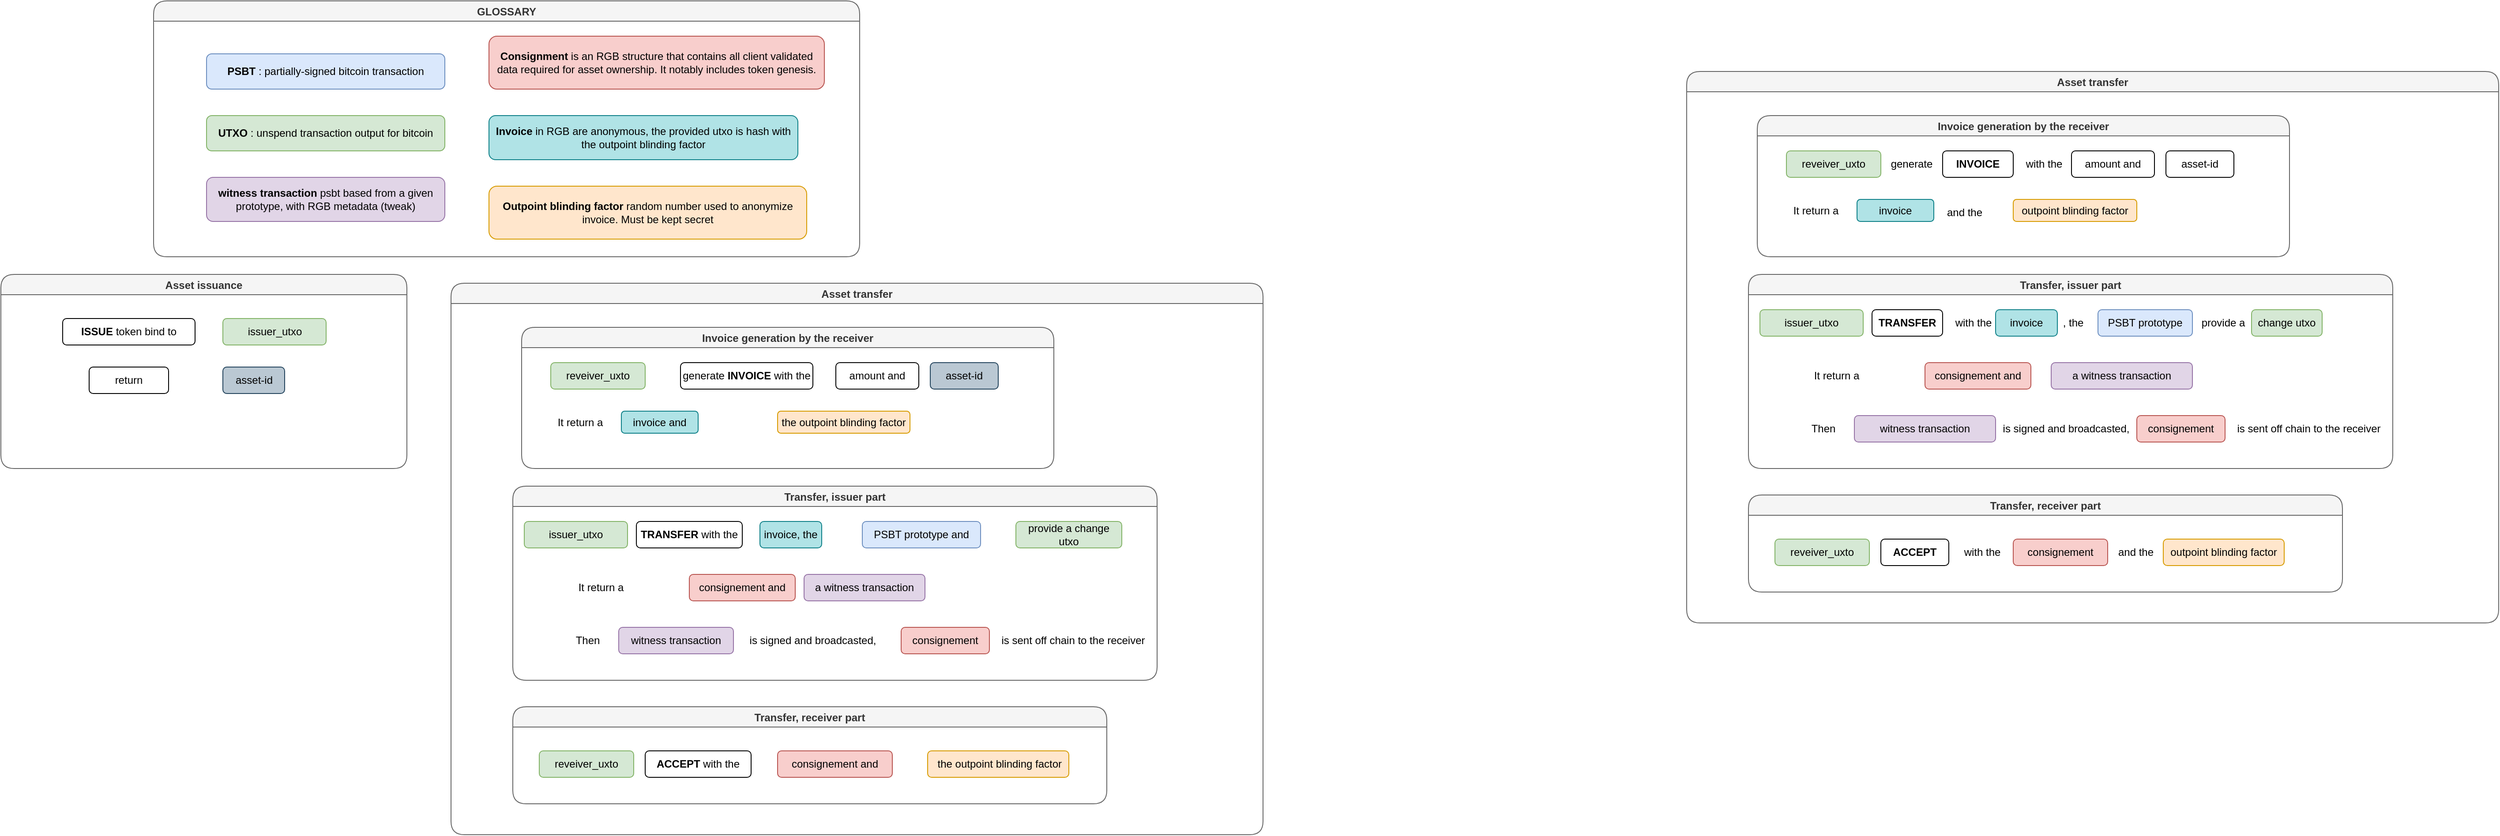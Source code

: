 <mxfile version="14.2.6" type="github">
  <diagram id="C5RBs43oDa-KdzZeNtuy" name="Page-1">
    <mxGraphModel dx="2549" dy="969" grid="1" gridSize="10" guides="1" tooltips="1" connect="1" arrows="1" fold="1" page="1" pageScale="1" pageWidth="827" pageHeight="1169" math="0" shadow="0">
      <root>
        <mxCell id="WIyWlLk6GJQsqaUBKTNV-0" />
        <mxCell id="WIyWlLk6GJQsqaUBKTNV-1" parent="WIyWlLk6GJQsqaUBKTNV-0" />
        <mxCell id="RLxXxSy8YaSGGL9H2QTQ-13" value="GLOSSARY" style="swimlane;swimlaneFillColor=#ffffff;strokeColor=#666666;rounded=1;arcSize=22;shadow=0;glass=0;sketch=0;fillColor=#f5f5f5;fontColor=#333333;" parent="WIyWlLk6GJQsqaUBKTNV-1" vertex="1">
          <mxGeometry x="-387" y="140" width="800" height="290" as="geometry">
            <mxRectangle x="-310" y="240" width="90" height="23" as="alternateBounds" />
          </mxGeometry>
        </mxCell>
        <mxCell id="RLxXxSy8YaSGGL9H2QTQ-11" value="&lt;b&gt;PSBT&lt;/b&gt; : partially-signed bitcoin transaction" style="rounded=1;whiteSpace=wrap;html=1;fontSize=12;glass=0;strokeWidth=1;shadow=0;fillColor=#dae8fc;strokeColor=#6c8ebf;" parent="RLxXxSy8YaSGGL9H2QTQ-13" vertex="1">
          <mxGeometry x="60" y="60" width="270" height="40" as="geometry" />
        </mxCell>
        <mxCell id="RLxXxSy8YaSGGL9H2QTQ-9" value="&lt;b&gt;Consignment&lt;/b&gt; is an RGB structure that contains all client validated data required for asset ownership. It notably includes token genesis." style="rounded=1;whiteSpace=wrap;html=1;fillColor=#f8cecc;strokeColor=#b85450;" parent="RLxXxSy8YaSGGL9H2QTQ-13" vertex="1">
          <mxGeometry x="380" y="40" width="380" height="60" as="geometry" />
        </mxCell>
        <mxCell id="RLxXxSy8YaSGGL9H2QTQ-8" value="&lt;b&gt;Outpoint blinding factor&lt;/b&gt; random number used to anonymize invoice. Must be kept secret" style="rounded=1;whiteSpace=wrap;html=1;fillColor=#ffe6cc;strokeColor=#d79b00;" parent="RLxXxSy8YaSGGL9H2QTQ-13" vertex="1">
          <mxGeometry x="380" y="210" width="360" height="60" as="geometry" />
        </mxCell>
        <mxCell id="RLxXxSy8YaSGGL9H2QTQ-12" value="&lt;b&gt;witness transaction&lt;/b&gt; psbt based from a given prototype, with RGB metadata (tweak)" style="rounded=1;whiteSpace=wrap;html=1;fontSize=12;glass=0;strokeWidth=1;shadow=0;fillColor=#e1d5e7;strokeColor=#9673a6;" parent="RLxXxSy8YaSGGL9H2QTQ-13" vertex="1">
          <mxGeometry x="60" y="200" width="270" height="50" as="geometry" />
        </mxCell>
        <mxCell id="RLxXxSy8YaSGGL9H2QTQ-10" value="&lt;b&gt;UTXO &lt;/b&gt;: unspend transaction output for bitcoin" style="rounded=1;whiteSpace=wrap;html=1;fontSize=12;glass=0;strokeWidth=1;shadow=0;fillColor=#d5e8d4;strokeColor=#82b366;" parent="RLxXxSy8YaSGGL9H2QTQ-13" vertex="1">
          <mxGeometry x="60" y="130" width="270" height="40" as="geometry" />
        </mxCell>
        <mxCell id="RLxXxSy8YaSGGL9H2QTQ-88" value="&lt;b&gt;Invoice&lt;/b&gt; in RGB are anonymous, the provided utxo is hash with the outpoint blinding factor" style="rounded=1;whiteSpace=wrap;html=1;shadow=0;glass=0;sketch=0;strokeColor=#0e8088;fillColor=#b0e3e6;" parent="RLxXxSy8YaSGGL9H2QTQ-13" vertex="1">
          <mxGeometry x="380" y="130" width="350" height="50" as="geometry" />
        </mxCell>
        <mxCell id="RLxXxSy8YaSGGL9H2QTQ-23" value="Asset transfer" style="swimlane;swimlaneFillColor=#ffffff;strokeColor=#666666;rounded=1;arcSize=22;shadow=0;glass=0;sketch=0;fillColor=#f5f5f5;fontColor=#333333;" parent="WIyWlLk6GJQsqaUBKTNV-1" vertex="1">
          <mxGeometry x="1350" y="220" width="920" height="625" as="geometry">
            <mxRectangle x="-70" y="440" width="90" height="23" as="alternateBounds" />
          </mxGeometry>
        </mxCell>
        <mxCell id="RLxXxSy8YaSGGL9H2QTQ-17" value="Invoice generation by the receiver" style="swimlane;swimlaneFillColor=#ffffff;strokeColor=#666666;rounded=1;arcSize=22;shadow=0;glass=0;sketch=0;fillColor=#f5f5f5;fontColor=#333333;" parent="RLxXxSy8YaSGGL9H2QTQ-23" vertex="1">
          <mxGeometry x="80" y="50" width="603" height="160" as="geometry">
            <mxRectangle x="97" y="50" width="90" height="23" as="alternateBounds" />
          </mxGeometry>
        </mxCell>
        <mxCell id="RLxXxSy8YaSGGL9H2QTQ-34" value="reveiver_uxto" style="rounded=1;whiteSpace=wrap;html=1;shadow=0;glass=0;sketch=0;strokeColor=#82b366;fillColor=#d5e8d4;" parent="RLxXxSy8YaSGGL9H2QTQ-17" vertex="1">
          <mxGeometry x="33" y="40" width="107" height="30" as="geometry" />
        </mxCell>
        <mxCell id="RLxXxSy8YaSGGL9H2QTQ-37" value="&lt;b&gt;INVOICE&lt;/b&gt;" style="rounded=1;whiteSpace=wrap;html=1;shadow=0;glass=0;sketch=0;strokeColor=#000000;fillColor=#ffffff;gradientColor=none;" parent="RLxXxSy8YaSGGL9H2QTQ-17" vertex="1">
          <mxGeometry x="210" y="40" width="80" height="30" as="geometry" />
        </mxCell>
        <mxCell id="RLxXxSy8YaSGGL9H2QTQ-32" value="amount and" style="rounded=1;whiteSpace=wrap;html=1;shadow=0;glass=0;sketch=0;strokeColor=#000000;fillColor=#ffffff;gradientColor=none;" parent="RLxXxSy8YaSGGL9H2QTQ-17" vertex="1">
          <mxGeometry x="356" y="40" width="94" height="30" as="geometry" />
        </mxCell>
        <mxCell id="RLxXxSy8YaSGGL9H2QTQ-56" value="asset-id" style="rounded=1;whiteSpace=wrap;html=1;shadow=0;glass=0;sketch=0;strokeColor=#000000;fillColor=#ffffff;gradientColor=none;" parent="RLxXxSy8YaSGGL9H2QTQ-17" vertex="1">
          <mxGeometry x="463" y="40" width="77" height="30" as="geometry" />
        </mxCell>
        <mxCell id="RLxXxSy8YaSGGL9H2QTQ-63" value="outpoint blinding factor" style="rounded=1;whiteSpace=wrap;html=1;shadow=0;glass=0;sketch=0;strokeColor=#d79b00;fillColor=#ffe6cc;" parent="RLxXxSy8YaSGGL9H2QTQ-17" vertex="1">
          <mxGeometry x="290" y="95" width="140" height="25" as="geometry" />
        </mxCell>
        <mxCell id="RLxXxSy8YaSGGL9H2QTQ-62" value="invoice" style="rounded=1;whiteSpace=wrap;html=1;shadow=0;glass=0;sketch=0;strokeColor=#0e8088;fillColor=#b0e3e6;" parent="RLxXxSy8YaSGGL9H2QTQ-17" vertex="1">
          <mxGeometry x="113" y="95" width="87" height="25" as="geometry" />
        </mxCell>
        <mxCell id="RLxXxSy8YaSGGL9H2QTQ-93" value="and the" style="text;html=1;strokeColor=none;fillColor=none;align=center;verticalAlign=middle;whiteSpace=wrap;rounded=0;shadow=0;glass=0;sketch=0;" parent="RLxXxSy8YaSGGL9H2QTQ-17" vertex="1">
          <mxGeometry x="210" y="95" width="50" height="30" as="geometry" />
        </mxCell>
        <mxCell id="RLxXxSy8YaSGGL9H2QTQ-96" value="It return a" style="text;html=1;strokeColor=none;fillColor=none;align=center;verticalAlign=middle;whiteSpace=wrap;rounded=0;shadow=0;glass=0;sketch=0;" parent="RLxXxSy8YaSGGL9H2QTQ-17" vertex="1">
          <mxGeometry x="33" y="95" width="67" height="25" as="geometry" />
        </mxCell>
        <mxCell id="Ucn94uRjDurv5XIL6omM-34" value="generate " style="text;html=1;strokeColor=none;fillColor=none;align=center;verticalAlign=middle;whiteSpace=wrap;rounded=0;shadow=0;glass=0;sketch=0;" vertex="1" parent="RLxXxSy8YaSGGL9H2QTQ-17">
          <mxGeometry x="150" y="40" width="50" height="30" as="geometry" />
        </mxCell>
        <mxCell id="Ucn94uRjDurv5XIL6omM-35" value="&lt;b&gt; &lt;/b&gt;with the" style="text;html=1;strokeColor=none;fillColor=none;align=center;verticalAlign=middle;whiteSpace=wrap;rounded=0;shadow=0;glass=0;sketch=0;" vertex="1" parent="RLxXxSy8YaSGGL9H2QTQ-17">
          <mxGeometry x="300" y="40" width="50" height="30" as="geometry" />
        </mxCell>
        <mxCell id="RLxXxSy8YaSGGL9H2QTQ-28" value="Transfer, receiver part" style="swimlane;swimlaneFillColor=#ffffff;strokeColor=#666666;rounded=1;arcSize=22;shadow=0;glass=0;sketch=0;fillColor=#f5f5f5;fontColor=#333333;" parent="RLxXxSy8YaSGGL9H2QTQ-23" vertex="1">
          <mxGeometry x="70" y="480" width="673" height="110" as="geometry">
            <mxRectangle x="-310" y="240" width="90" height="23" as="alternateBounds" />
          </mxGeometry>
        </mxCell>
        <mxCell id="RLxXxSy8YaSGGL9H2QTQ-57" value="reveiver_uxto" style="rounded=1;whiteSpace=wrap;html=1;shadow=0;glass=0;sketch=0;strokeColor=#82b366;fillColor=#d5e8d4;" parent="RLxXxSy8YaSGGL9H2QTQ-28" vertex="1">
          <mxGeometry x="30" y="50" width="107" height="30" as="geometry" />
        </mxCell>
        <mxCell id="RLxXxSy8YaSGGL9H2QTQ-68" value="outpoint blinding factor" style="rounded=1;whiteSpace=wrap;html=1;shadow=0;glass=0;sketch=0;strokeColor=#d79b00;fillColor=#ffe6cc;" parent="RLxXxSy8YaSGGL9H2QTQ-28" vertex="1">
          <mxGeometry x="470" y="50" width="137" height="30" as="geometry" />
        </mxCell>
        <mxCell id="RLxXxSy8YaSGGL9H2QTQ-67" value="consignement" style="rounded=1;whiteSpace=wrap;html=1;shadow=0;glass=0;sketch=0;strokeColor=#b85450;fillColor=#f8cecc;" parent="RLxXxSy8YaSGGL9H2QTQ-28" vertex="1">
          <mxGeometry x="300" y="50" width="107" height="30" as="geometry" />
        </mxCell>
        <mxCell id="RLxXxSy8YaSGGL9H2QTQ-66" value="&lt;b&gt;ACCEPT&lt;br&gt;&lt;/b&gt;" style="rounded=1;whiteSpace=wrap;html=1;shadow=0;glass=0;sketch=0;strokeColor=#000000;fillColor=#ffffff;gradientColor=none;" parent="RLxXxSy8YaSGGL9H2QTQ-28" vertex="1">
          <mxGeometry x="150" y="50" width="77" height="30" as="geometry" />
        </mxCell>
        <mxCell id="RLxXxSy8YaSGGL9H2QTQ-98" value="with the" style="text;html=1;strokeColor=none;fillColor=none;align=center;verticalAlign=middle;whiteSpace=wrap;rounded=0;shadow=0;glass=0;sketch=0;" parent="RLxXxSy8YaSGGL9H2QTQ-28" vertex="1">
          <mxGeometry x="240" y="50" width="50" height="30" as="geometry" />
        </mxCell>
        <mxCell id="RLxXxSy8YaSGGL9H2QTQ-99" value="and the" style="text;html=1;strokeColor=none;fillColor=none;align=center;verticalAlign=middle;whiteSpace=wrap;rounded=0;shadow=0;glass=0;sketch=0;" parent="RLxXxSy8YaSGGL9H2QTQ-28" vertex="1">
          <mxGeometry x="413.5" y="50" width="50" height="30" as="geometry" />
        </mxCell>
        <mxCell id="RLxXxSy8YaSGGL9H2QTQ-27" value="Transfer, issuer part" style="swimlane;swimlaneFillColor=#ffffff;strokeColor=#666666;rounded=1;arcSize=22;shadow=0;glass=0;sketch=0;fillColor=#f5f5f5;fontColor=#333333;" parent="RLxXxSy8YaSGGL9H2QTQ-23" vertex="1">
          <mxGeometry x="70" y="230" width="730" height="220" as="geometry">
            <mxRectangle x="-310" y="240" width="90" height="23" as="alternateBounds" />
          </mxGeometry>
        </mxCell>
        <mxCell id="RLxXxSy8YaSGGL9H2QTQ-36" value="issuer_utxo" style="rounded=1;whiteSpace=wrap;html=1;shadow=0;glass=0;sketch=0;strokeColor=#82b366;fillColor=#d5e8d4;" parent="RLxXxSy8YaSGGL9H2QTQ-27" vertex="1">
          <mxGeometry x="13" y="40" width="117" height="30" as="geometry" />
        </mxCell>
        <mxCell id="RLxXxSy8YaSGGL9H2QTQ-61" value="&lt;b&gt;TRANSFER&lt;/b&gt; &lt;br&gt;&lt;b&gt;&lt;/b&gt;" style="rounded=1;whiteSpace=wrap;html=1;shadow=0;glass=0;sketch=0;strokeColor=#000000;fillColor=#ffffff;gradientColor=none;" parent="RLxXxSy8YaSGGL9H2QTQ-27" vertex="1">
          <mxGeometry x="140" y="40" width="80" height="30" as="geometry" />
        </mxCell>
        <mxCell id="RLxXxSy8YaSGGL9H2QTQ-65" value="a witness transaction" style="rounded=1;whiteSpace=wrap;html=1;shadow=0;glass=0;sketch=0;strokeColor=#9673a6;fillColor=#e1d5e7;" parent="RLxXxSy8YaSGGL9H2QTQ-27" vertex="1">
          <mxGeometry x="343" y="100" width="160" height="30" as="geometry" />
        </mxCell>
        <mxCell id="RLxXxSy8YaSGGL9H2QTQ-81" value="PSBT prototype" style="rounded=1;whiteSpace=wrap;html=1;shadow=0;glass=0;sketch=0;strokeColor=#6c8ebf;fillColor=#dae8fc;" parent="RLxXxSy8YaSGGL9H2QTQ-27" vertex="1">
          <mxGeometry x="396" y="40" width="107" height="30" as="geometry" />
        </mxCell>
        <mxCell id="RLxXxSy8YaSGGL9H2QTQ-80" value="change utxo" style="rounded=1;whiteSpace=wrap;html=1;shadow=0;glass=0;sketch=0;strokeColor=#82b366;fillColor=#d5e8d4;" parent="RLxXxSy8YaSGGL9H2QTQ-27" vertex="1">
          <mxGeometry x="570" y="40" width="80" height="30" as="geometry" />
        </mxCell>
        <mxCell id="RLxXxSy8YaSGGL9H2QTQ-79" value="consignement" style="rounded=1;whiteSpace=wrap;html=1;shadow=0;glass=0;sketch=0;strokeColor=#b85450;fillColor=#f8cecc;" parent="RLxXxSy8YaSGGL9H2QTQ-27" vertex="1">
          <mxGeometry x="440" y="160" width="100" height="30" as="geometry" />
        </mxCell>
        <mxCell id="RLxXxSy8YaSGGL9H2QTQ-86" value="consignement and " style="rounded=1;whiteSpace=wrap;html=1;shadow=0;glass=0;sketch=0;strokeColor=#b85450;fillColor=#f8cecc;" parent="RLxXxSy8YaSGGL9H2QTQ-27" vertex="1">
          <mxGeometry x="200" y="100" width="120" height="30" as="geometry" />
        </mxCell>
        <mxCell id="RLxXxSy8YaSGGL9H2QTQ-84" value="witness transaction" style="rounded=1;whiteSpace=wrap;html=1;shadow=0;glass=0;sketch=0;strokeColor=#9673a6;fillColor=#e1d5e7;" parent="RLxXxSy8YaSGGL9H2QTQ-27" vertex="1">
          <mxGeometry x="120" y="160" width="160" height="30" as="geometry" />
        </mxCell>
        <mxCell id="RLxXxSy8YaSGGL9H2QTQ-89" value="Then" style="text;html=1;strokeColor=none;fillColor=none;align=center;verticalAlign=middle;whiteSpace=wrap;rounded=0;shadow=0;glass=0;sketch=0;" parent="RLxXxSy8YaSGGL9H2QTQ-27" vertex="1">
          <mxGeometry x="60" y="160" width="50" height="30" as="geometry" />
        </mxCell>
        <mxCell id="RLxXxSy8YaSGGL9H2QTQ-90" value="It return a" style="text;html=1;strokeColor=none;fillColor=none;align=center;verticalAlign=middle;whiteSpace=wrap;rounded=0;shadow=0;glass=0;sketch=0;" parent="RLxXxSy8YaSGGL9H2QTQ-27" vertex="1">
          <mxGeometry x="60" y="100" width="80" height="30" as="geometry" />
        </mxCell>
        <mxCell id="RLxXxSy8YaSGGL9H2QTQ-91" value="is signed and broadcasted," style="text;html=1;strokeColor=none;fillColor=none;align=center;verticalAlign=middle;whiteSpace=wrap;rounded=0;shadow=0;glass=0;sketch=0;" parent="RLxXxSy8YaSGGL9H2QTQ-27" vertex="1">
          <mxGeometry x="260" y="160" width="200" height="30" as="geometry" />
        </mxCell>
        <mxCell id="RLxXxSy8YaSGGL9H2QTQ-92" value="is sent off chain to the receiver" style="text;html=1;strokeColor=none;fillColor=none;align=center;verticalAlign=middle;whiteSpace=wrap;rounded=0;shadow=0;glass=0;sketch=0;" parent="RLxXxSy8YaSGGL9H2QTQ-27" vertex="1">
          <mxGeometry x="550" y="160" width="170" height="30" as="geometry" />
        </mxCell>
        <mxCell id="RLxXxSy8YaSGGL9H2QTQ-95" value=", the" style="text;html=1;strokeColor=none;fillColor=none;align=center;verticalAlign=middle;whiteSpace=wrap;rounded=0;shadow=0;glass=0;sketch=0;" parent="RLxXxSy8YaSGGL9H2QTQ-27" vertex="1">
          <mxGeometry x="343" y="40" width="50" height="30" as="geometry" />
        </mxCell>
        <mxCell id="RLxXxSy8YaSGGL9H2QTQ-97" value="invoice" style="rounded=1;whiteSpace=wrap;html=1;shadow=0;glass=0;sketch=0;strokeColor=#0e8088;fillColor=#b0e3e6;" parent="RLxXxSy8YaSGGL9H2QTQ-27" vertex="1">
          <mxGeometry x="280" y="40" width="70" height="30" as="geometry" />
        </mxCell>
        <mxCell id="Ucn94uRjDurv5XIL6omM-32" value="with the" style="text;html=1;strokeColor=none;fillColor=none;align=center;verticalAlign=middle;whiteSpace=wrap;rounded=0;shadow=0;glass=0;sketch=0;" vertex="1" parent="RLxXxSy8YaSGGL9H2QTQ-27">
          <mxGeometry x="230" y="40" width="50" height="30" as="geometry" />
        </mxCell>
        <mxCell id="Ucn94uRjDurv5XIL6omM-33" value="provide a " style="text;html=1;strokeColor=none;fillColor=none;align=center;verticalAlign=middle;whiteSpace=wrap;rounded=0;shadow=0;glass=0;sketch=0;" vertex="1" parent="RLxXxSy8YaSGGL9H2QTQ-27">
          <mxGeometry x="503" y="40" width="70" height="30" as="geometry" />
        </mxCell>
        <mxCell id="RLxXxSy8YaSGGL9H2QTQ-29" value="Asset issuance" style="swimlane;swimlaneFillColor=#ffffff;strokeColor=#666666;rounded=1;arcSize=22;shadow=0;glass=0;sketch=0;fillColor=#f5f5f5;fontColor=#333333;" parent="WIyWlLk6GJQsqaUBKTNV-1" vertex="1">
          <mxGeometry x="-560" y="450" width="460" height="220" as="geometry">
            <mxRectangle x="-310" y="240" width="90" height="23" as="alternateBounds" />
          </mxGeometry>
        </mxCell>
        <mxCell id="RLxXxSy8YaSGGL9H2QTQ-30" value="&lt;b&gt;ISSUE &lt;/b&gt;token bind to&lt;br&gt;&lt;b&gt;&lt;/b&gt;" style="rounded=1;whiteSpace=wrap;html=1;shadow=0;glass=0;sketch=0;strokeColor=#000000;fillColor=#ffffff;gradientColor=none;" parent="RLxXxSy8YaSGGL9H2QTQ-29" vertex="1">
          <mxGeometry x="70" y="50" width="150" height="30" as="geometry" />
        </mxCell>
        <mxCell id="RLxXxSy8YaSGGL9H2QTQ-33" value="asset-id" style="rounded=1;whiteSpace=wrap;html=1;shadow=0;glass=0;sketch=0;strokeColor=#23445d;fillColor=#bac8d3;" parent="RLxXxSy8YaSGGL9H2QTQ-29" vertex="1">
          <mxGeometry x="251.5" y="105" width="70" height="30" as="geometry" />
        </mxCell>
        <mxCell id="RLxXxSy8YaSGGL9H2QTQ-40" value="return" style="rounded=1;whiteSpace=wrap;html=1;shadow=0;glass=0;sketch=0;strokeColor=#000000;fillColor=#ffffff;gradientColor=none;" parent="RLxXxSy8YaSGGL9H2QTQ-29" vertex="1">
          <mxGeometry x="100" y="105" width="90" height="30" as="geometry" />
        </mxCell>
        <mxCell id="RLxXxSy8YaSGGL9H2QTQ-58" value="issuer_utxo" style="rounded=1;whiteSpace=wrap;html=1;shadow=0;glass=0;sketch=0;strokeColor=#82b366;fillColor=#d5e8d4;" parent="RLxXxSy8YaSGGL9H2QTQ-29" vertex="1">
          <mxGeometry x="251.5" y="50" width="117" height="30" as="geometry" />
        </mxCell>
        <mxCell id="Ucn94uRjDurv5XIL6omM-36" value="Asset transfer" style="swimlane;swimlaneFillColor=#ffffff;strokeColor=#666666;rounded=1;arcSize=22;shadow=0;glass=0;sketch=0;fillColor=#f5f5f5;fontColor=#333333;" vertex="1" parent="WIyWlLk6GJQsqaUBKTNV-1">
          <mxGeometry x="-50" y="460" width="920" height="625" as="geometry">
            <mxRectangle x="-70" y="440" width="90" height="23" as="alternateBounds" />
          </mxGeometry>
        </mxCell>
        <mxCell id="Ucn94uRjDurv5XIL6omM-37" value="Invoice generation by the receiver" style="swimlane;swimlaneFillColor=#ffffff;strokeColor=#666666;rounded=1;arcSize=22;shadow=0;glass=0;sketch=0;fillColor=#f5f5f5;fontColor=#333333;" vertex="1" parent="Ucn94uRjDurv5XIL6omM-36">
          <mxGeometry x="80" y="50" width="603" height="160" as="geometry">
            <mxRectangle x="97" y="50" width="90" height="23" as="alternateBounds" />
          </mxGeometry>
        </mxCell>
        <mxCell id="Ucn94uRjDurv5XIL6omM-38" value="reveiver_uxto" style="rounded=1;whiteSpace=wrap;html=1;shadow=0;glass=0;sketch=0;strokeColor=#82b366;fillColor=#d5e8d4;" vertex="1" parent="Ucn94uRjDurv5XIL6omM-37">
          <mxGeometry x="33" y="40" width="107" height="30" as="geometry" />
        </mxCell>
        <mxCell id="Ucn94uRjDurv5XIL6omM-39" value="generate &lt;b&gt;INVOICE &lt;/b&gt;with the&lt;b&gt;&lt;br&gt;&lt;/b&gt;" style="rounded=1;whiteSpace=wrap;html=1;shadow=0;glass=0;sketch=0;strokeColor=#000000;fillColor=#ffffff;gradientColor=none;" vertex="1" parent="Ucn94uRjDurv5XIL6omM-37">
          <mxGeometry x="180" y="40" width="150" height="30" as="geometry" />
        </mxCell>
        <mxCell id="Ucn94uRjDurv5XIL6omM-40" value="amount and" style="rounded=1;whiteSpace=wrap;html=1;shadow=0;glass=0;sketch=0;strokeColor=#000000;fillColor=#ffffff;gradientColor=none;" vertex="1" parent="Ucn94uRjDurv5XIL6omM-37">
          <mxGeometry x="356" y="40" width="94" height="30" as="geometry" />
        </mxCell>
        <mxCell id="Ucn94uRjDurv5XIL6omM-41" value="asset-id" style="rounded=1;whiteSpace=wrap;html=1;shadow=0;glass=0;sketch=0;strokeColor=#23445d;fillColor=#bac8d3;" vertex="1" parent="Ucn94uRjDurv5XIL6omM-37">
          <mxGeometry x="463" y="40" width="77" height="30" as="geometry" />
        </mxCell>
        <mxCell id="Ucn94uRjDurv5XIL6omM-42" value="the outpoint blinding factor" style="rounded=1;whiteSpace=wrap;html=1;shadow=0;glass=0;sketch=0;strokeColor=#d79b00;fillColor=#ffe6cc;" vertex="1" parent="Ucn94uRjDurv5XIL6omM-37">
          <mxGeometry x="290" y="95" width="150" height="25" as="geometry" />
        </mxCell>
        <mxCell id="Ucn94uRjDurv5XIL6omM-43" value="invoice and" style="rounded=1;whiteSpace=wrap;html=1;shadow=0;glass=0;sketch=0;strokeColor=#0e8088;fillColor=#b0e3e6;" vertex="1" parent="Ucn94uRjDurv5XIL6omM-37">
          <mxGeometry x="113" y="95" width="87" height="25" as="geometry" />
        </mxCell>
        <mxCell id="Ucn94uRjDurv5XIL6omM-45" value="It return a" style="text;html=1;strokeColor=none;fillColor=none;align=center;verticalAlign=middle;whiteSpace=wrap;rounded=0;shadow=0;glass=0;sketch=0;" vertex="1" parent="Ucn94uRjDurv5XIL6omM-37">
          <mxGeometry x="33" y="95" width="67" height="25" as="geometry" />
        </mxCell>
        <mxCell id="Ucn94uRjDurv5XIL6omM-48" value="Transfer, receiver part" style="swimlane;swimlaneFillColor=#ffffff;strokeColor=#666666;rounded=1;arcSize=22;shadow=0;glass=0;sketch=0;fillColor=#f5f5f5;fontColor=#333333;" vertex="1" parent="Ucn94uRjDurv5XIL6omM-36">
          <mxGeometry x="70" y="480" width="673" height="110" as="geometry">
            <mxRectangle x="-310" y="240" width="90" height="23" as="alternateBounds" />
          </mxGeometry>
        </mxCell>
        <mxCell id="Ucn94uRjDurv5XIL6omM-49" value="reveiver_uxto" style="rounded=1;whiteSpace=wrap;html=1;shadow=0;glass=0;sketch=0;strokeColor=#82b366;fillColor=#d5e8d4;" vertex="1" parent="Ucn94uRjDurv5XIL6omM-48">
          <mxGeometry x="30" y="50" width="107" height="30" as="geometry" />
        </mxCell>
        <mxCell id="Ucn94uRjDurv5XIL6omM-50" value="&amp;nbsp;the outpoint blinding factor" style="rounded=1;whiteSpace=wrap;html=1;shadow=0;glass=0;sketch=0;strokeColor=#d79b00;fillColor=#ffe6cc;" vertex="1" parent="Ucn94uRjDurv5XIL6omM-48">
          <mxGeometry x="470" y="50" width="160" height="30" as="geometry" />
        </mxCell>
        <mxCell id="Ucn94uRjDurv5XIL6omM-51" value="consignement and" style="rounded=1;whiteSpace=wrap;html=1;shadow=0;glass=0;sketch=0;strokeColor=#b85450;fillColor=#f8cecc;" vertex="1" parent="Ucn94uRjDurv5XIL6omM-48">
          <mxGeometry x="300" y="50" width="130" height="30" as="geometry" />
        </mxCell>
        <mxCell id="Ucn94uRjDurv5XIL6omM-52" value="&lt;b&gt;ACCEPT&lt;/b&gt; with the" style="rounded=1;whiteSpace=wrap;html=1;shadow=0;glass=0;sketch=0;strokeColor=#000000;fillColor=#ffffff;gradientColor=none;" vertex="1" parent="Ucn94uRjDurv5XIL6omM-48">
          <mxGeometry x="150" y="50" width="120" height="30" as="geometry" />
        </mxCell>
        <mxCell id="Ucn94uRjDurv5XIL6omM-55" value="Transfer, issuer part" style="swimlane;swimlaneFillColor=#ffffff;strokeColor=#666666;rounded=1;arcSize=22;shadow=0;glass=0;sketch=0;fillColor=#f5f5f5;fontColor=#333333;" vertex="1" parent="Ucn94uRjDurv5XIL6omM-36">
          <mxGeometry x="70" y="230" width="730" height="220" as="geometry">
            <mxRectangle x="-310" y="240" width="90" height="23" as="alternateBounds" />
          </mxGeometry>
        </mxCell>
        <mxCell id="Ucn94uRjDurv5XIL6omM-56" value="issuer_utxo" style="rounded=1;whiteSpace=wrap;html=1;shadow=0;glass=0;sketch=0;strokeColor=#82b366;fillColor=#d5e8d4;" vertex="1" parent="Ucn94uRjDurv5XIL6omM-55">
          <mxGeometry x="13" y="40" width="117" height="30" as="geometry" />
        </mxCell>
        <mxCell id="Ucn94uRjDurv5XIL6omM-57" value="&lt;b&gt;TRANSFER&lt;/b&gt; with the" style="rounded=1;whiteSpace=wrap;html=1;shadow=0;glass=0;sketch=0;strokeColor=#000000;fillColor=#ffffff;gradientColor=none;" vertex="1" parent="Ucn94uRjDurv5XIL6omM-55">
          <mxGeometry x="140" y="40" width="120" height="30" as="geometry" />
        </mxCell>
        <mxCell id="Ucn94uRjDurv5XIL6omM-58" value="a witness transaction" style="rounded=1;whiteSpace=wrap;html=1;shadow=0;glass=0;sketch=0;strokeColor=#9673a6;fillColor=#e1d5e7;" vertex="1" parent="Ucn94uRjDurv5XIL6omM-55">
          <mxGeometry x="330" y="100" width="137" height="30" as="geometry" />
        </mxCell>
        <mxCell id="Ucn94uRjDurv5XIL6omM-59" value="PSBT prototype and" style="rounded=1;whiteSpace=wrap;html=1;shadow=0;glass=0;sketch=0;strokeColor=#6c8ebf;fillColor=#dae8fc;" vertex="1" parent="Ucn94uRjDurv5XIL6omM-55">
          <mxGeometry x="396" y="40" width="134" height="30" as="geometry" />
        </mxCell>
        <mxCell id="Ucn94uRjDurv5XIL6omM-60" value="provide a change utxo" style="rounded=1;whiteSpace=wrap;html=1;shadow=0;glass=0;sketch=0;strokeColor=#82b366;fillColor=#d5e8d4;" vertex="1" parent="Ucn94uRjDurv5XIL6omM-55">
          <mxGeometry x="570" y="40" width="120" height="30" as="geometry" />
        </mxCell>
        <mxCell id="Ucn94uRjDurv5XIL6omM-61" value="consignement" style="rounded=1;whiteSpace=wrap;html=1;shadow=0;glass=0;sketch=0;strokeColor=#b85450;fillColor=#f8cecc;" vertex="1" parent="Ucn94uRjDurv5XIL6omM-55">
          <mxGeometry x="440" y="160" width="100" height="30" as="geometry" />
        </mxCell>
        <mxCell id="Ucn94uRjDurv5XIL6omM-62" value="consignement and " style="rounded=1;whiteSpace=wrap;html=1;shadow=0;glass=0;sketch=0;strokeColor=#b85450;fillColor=#f8cecc;" vertex="1" parent="Ucn94uRjDurv5XIL6omM-55">
          <mxGeometry x="200" y="100" width="120" height="30" as="geometry" />
        </mxCell>
        <mxCell id="Ucn94uRjDurv5XIL6omM-63" value="witness transaction" style="rounded=1;whiteSpace=wrap;html=1;shadow=0;glass=0;sketch=0;strokeColor=#9673a6;fillColor=#e1d5e7;" vertex="1" parent="Ucn94uRjDurv5XIL6omM-55">
          <mxGeometry x="120" y="160" width="130" height="30" as="geometry" />
        </mxCell>
        <mxCell id="Ucn94uRjDurv5XIL6omM-64" value="Then" style="text;html=1;strokeColor=none;fillColor=none;align=center;verticalAlign=middle;whiteSpace=wrap;rounded=0;shadow=0;glass=0;sketch=0;" vertex="1" parent="Ucn94uRjDurv5XIL6omM-55">
          <mxGeometry x="60" y="160" width="50" height="30" as="geometry" />
        </mxCell>
        <mxCell id="Ucn94uRjDurv5XIL6omM-65" value="It return a" style="text;html=1;strokeColor=none;fillColor=none;align=center;verticalAlign=middle;whiteSpace=wrap;rounded=0;shadow=0;glass=0;sketch=0;" vertex="1" parent="Ucn94uRjDurv5XIL6omM-55">
          <mxGeometry x="60" y="100" width="80" height="30" as="geometry" />
        </mxCell>
        <mxCell id="Ucn94uRjDurv5XIL6omM-66" value="is signed and broadcasted," style="text;html=1;strokeColor=none;fillColor=none;align=center;verticalAlign=middle;whiteSpace=wrap;rounded=0;shadow=0;glass=0;sketch=0;" vertex="1" parent="Ucn94uRjDurv5XIL6omM-55">
          <mxGeometry x="260" y="160" width="160" height="30" as="geometry" />
        </mxCell>
        <mxCell id="Ucn94uRjDurv5XIL6omM-67" value="is sent off chain to the receiver" style="text;html=1;strokeColor=none;fillColor=none;align=center;verticalAlign=middle;whiteSpace=wrap;rounded=0;shadow=0;glass=0;sketch=0;" vertex="1" parent="Ucn94uRjDurv5XIL6omM-55">
          <mxGeometry x="550" y="160" width="170" height="30" as="geometry" />
        </mxCell>
        <mxCell id="Ucn94uRjDurv5XIL6omM-69" value="invoice, the" style="rounded=1;whiteSpace=wrap;html=1;shadow=0;glass=0;sketch=0;strokeColor=#0e8088;fillColor=#b0e3e6;" vertex="1" parent="Ucn94uRjDurv5XIL6omM-55">
          <mxGeometry x="280" y="40" width="70" height="30" as="geometry" />
        </mxCell>
        <mxCell id="RLxXxSy8YaSGGL9H2QTQ-4" value="test" parent="WIyWlLk6GJQsqaUBKTNV-0" />
      </root>
    </mxGraphModel>
  </diagram>
</mxfile>
